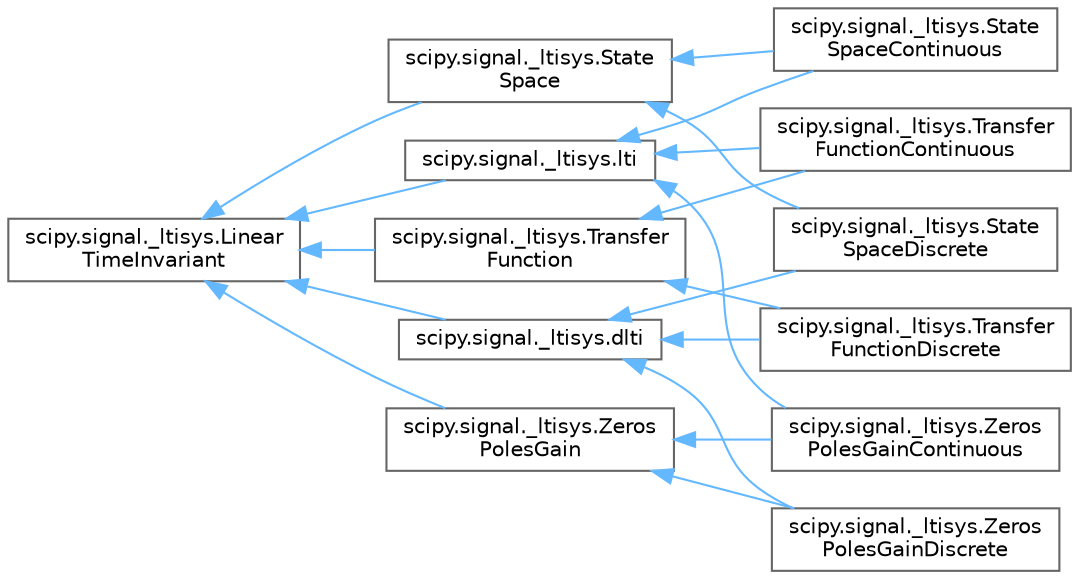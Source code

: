 digraph "Graphical Class Hierarchy"
{
 // LATEX_PDF_SIZE
  bgcolor="transparent";
  edge [fontname=Helvetica,fontsize=10,labelfontname=Helvetica,labelfontsize=10];
  node [fontname=Helvetica,fontsize=10,shape=box,height=0.2,width=0.4];
  rankdir="LR";
  Node0 [id="Node000000",label="scipy.signal._ltisys.Linear\lTimeInvariant",height=0.2,width=0.4,color="grey40", fillcolor="white", style="filled",URL="$db/d32/classscipy_1_1signal_1_1__ltisys_1_1LinearTimeInvariant.html",tooltip=" "];
  Node0 -> Node1 [id="edge5287_Node000000_Node000001",dir="back",color="steelblue1",style="solid",tooltip=" "];
  Node1 [id="Node000001",label="scipy.signal._ltisys.State\lSpace",height=0.2,width=0.4,color="grey40", fillcolor="white", style="filled",URL="$d8/d40/classscipy_1_1signal_1_1__ltisys_1_1StateSpace.html",tooltip=" "];
  Node1 -> Node2 [id="edge5288_Node000001_Node000002",dir="back",color="steelblue1",style="solid",tooltip=" "];
  Node2 [id="Node000002",label="scipy.signal._ltisys.State\lSpaceContinuous",height=0.2,width=0.4,color="grey40", fillcolor="white", style="filled",URL="$de/d69/classscipy_1_1signal_1_1__ltisys_1_1StateSpaceContinuous.html",tooltip=" "];
  Node1 -> Node8 [id="edge5289_Node000001_Node000008",dir="back",color="steelblue1",style="solid",tooltip=" "];
  Node8 [id="Node000008",label="scipy.signal._ltisys.State\lSpaceDiscrete",height=0.2,width=0.4,color="grey40", fillcolor="white", style="filled",URL="$df/db3/classscipy_1_1signal_1_1__ltisys_1_1StateSpaceDiscrete.html",tooltip=" "];
  Node0 -> Node5 [id="edge5290_Node000000_Node000005",dir="back",color="steelblue1",style="solid",tooltip=" "];
  Node5 [id="Node000005",label="scipy.signal._ltisys.Transfer\lFunction",height=0.2,width=0.4,color="grey40", fillcolor="white", style="filled",URL="$d3/d13/classscipy_1_1signal_1_1__ltisys_1_1TransferFunction.html",tooltip=" "];
  Node5 -> Node4 [id="edge5291_Node000005_Node000004",dir="back",color="steelblue1",style="solid",tooltip=" "];
  Node4 [id="Node000004",label="scipy.signal._ltisys.Transfer\lFunctionContinuous",height=0.2,width=0.4,color="grey40", fillcolor="white", style="filled",URL="$dd/d20/classscipy_1_1signal_1_1__ltisys_1_1TransferFunctionContinuous.html",tooltip=" "];
  Node5 -> Node6 [id="edge5292_Node000005_Node000006",dir="back",color="steelblue1",style="solid",tooltip=" "];
  Node6 [id="Node000006",label="scipy.signal._ltisys.Transfer\lFunctionDiscrete",height=0.2,width=0.4,color="grey40", fillcolor="white", style="filled",URL="$d5/dbc/classscipy_1_1signal_1_1__ltisys_1_1TransferFunctionDiscrete.html",tooltip=" "];
  Node0 -> Node10 [id="edge5293_Node000000_Node000010",dir="back",color="steelblue1",style="solid",tooltip=" "];
  Node10 [id="Node000010",label="scipy.signal._ltisys.Zeros\lPolesGain",height=0.2,width=0.4,color="grey40", fillcolor="white", style="filled",URL="$de/daf/classscipy_1_1signal_1_1__ltisys_1_1ZerosPolesGain.html",tooltip=" "];
  Node10 -> Node11 [id="edge5294_Node000010_Node000011",dir="back",color="steelblue1",style="solid",tooltip=" "];
  Node11 [id="Node000011",label="scipy.signal._ltisys.Zeros\lPolesGainContinuous",height=0.2,width=0.4,color="grey40", fillcolor="white", style="filled",URL="$dc/dfd/classscipy_1_1signal_1_1__ltisys_1_1ZerosPolesGainContinuous.html",tooltip=" "];
  Node10 -> Node9 [id="edge5295_Node000010_Node000009",dir="back",color="steelblue1",style="solid",tooltip=" "];
  Node9 [id="Node000009",label="scipy.signal._ltisys.Zeros\lPolesGainDiscrete",height=0.2,width=0.4,color="grey40", fillcolor="white", style="filled",URL="$d2/d8a/classscipy_1_1signal_1_1__ltisys_1_1ZerosPolesGainDiscrete.html",tooltip=" "];
  Node0 -> Node7 [id="edge5296_Node000000_Node000007",dir="back",color="steelblue1",style="solid",tooltip=" "];
  Node7 [id="Node000007",label="scipy.signal._ltisys.dlti",height=0.2,width=0.4,color="grey40", fillcolor="white", style="filled",URL="$dc/dd6/classscipy_1_1signal_1_1__ltisys_1_1dlti.html",tooltip=" "];
  Node7 -> Node8 [id="edge5297_Node000007_Node000008",dir="back",color="steelblue1",style="solid",tooltip=" "];
  Node7 -> Node6 [id="edge5298_Node000007_Node000006",dir="back",color="steelblue1",style="solid",tooltip=" "];
  Node7 -> Node9 [id="edge5299_Node000007_Node000009",dir="back",color="steelblue1",style="solid",tooltip=" "];
  Node0 -> Node3 [id="edge5300_Node000000_Node000003",dir="back",color="steelblue1",style="solid",tooltip=" "];
  Node3 [id="Node000003",label="scipy.signal._ltisys.lti",height=0.2,width=0.4,color="grey40", fillcolor="white", style="filled",URL="$d4/d6e/classscipy_1_1signal_1_1__ltisys_1_1lti.html",tooltip=" "];
  Node3 -> Node2 [id="edge5301_Node000003_Node000002",dir="back",color="steelblue1",style="solid",tooltip=" "];
  Node3 -> Node4 [id="edge5302_Node000003_Node000004",dir="back",color="steelblue1",style="solid",tooltip=" "];
  Node3 -> Node11 [id="edge5303_Node000003_Node000011",dir="back",color="steelblue1",style="solid",tooltip=" "];
}
